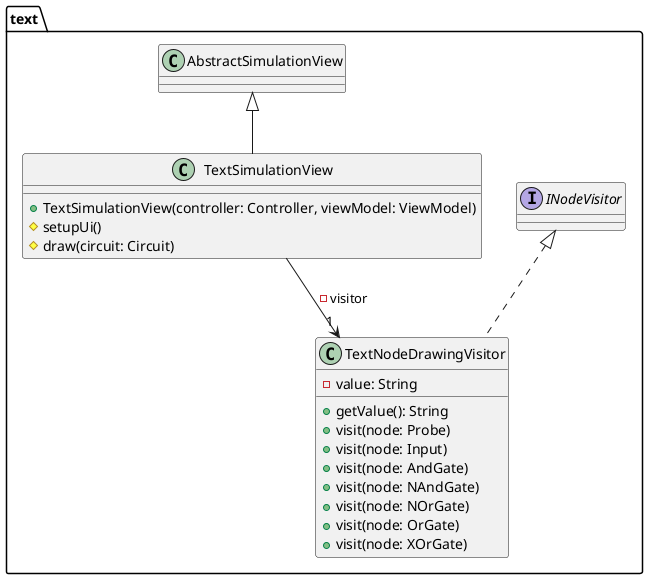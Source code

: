 @startuml

package text {
    class TextNodeDrawingVisitor implements INodeVisitor {
        -value: String

        +getValue(): String
        +visit(node: Probe)
        +visit(node: Input)
        +visit(node: AndGate)
        +visit(node: NAndGate)
        +visit(node: NOrGate)
        +visit(node: OrGate)
        +visit(node: XOrGate)
    }

    class TextSimulationView extends AbstractSimulationView {
        +TextSimulationView(controller: Controller, viewModel: ViewModel)
        #setupUi()
        #draw(circuit: Circuit)
    }
    TextSimulationView --> "1" TextNodeDrawingVisitor : -visitor
}

@enduml